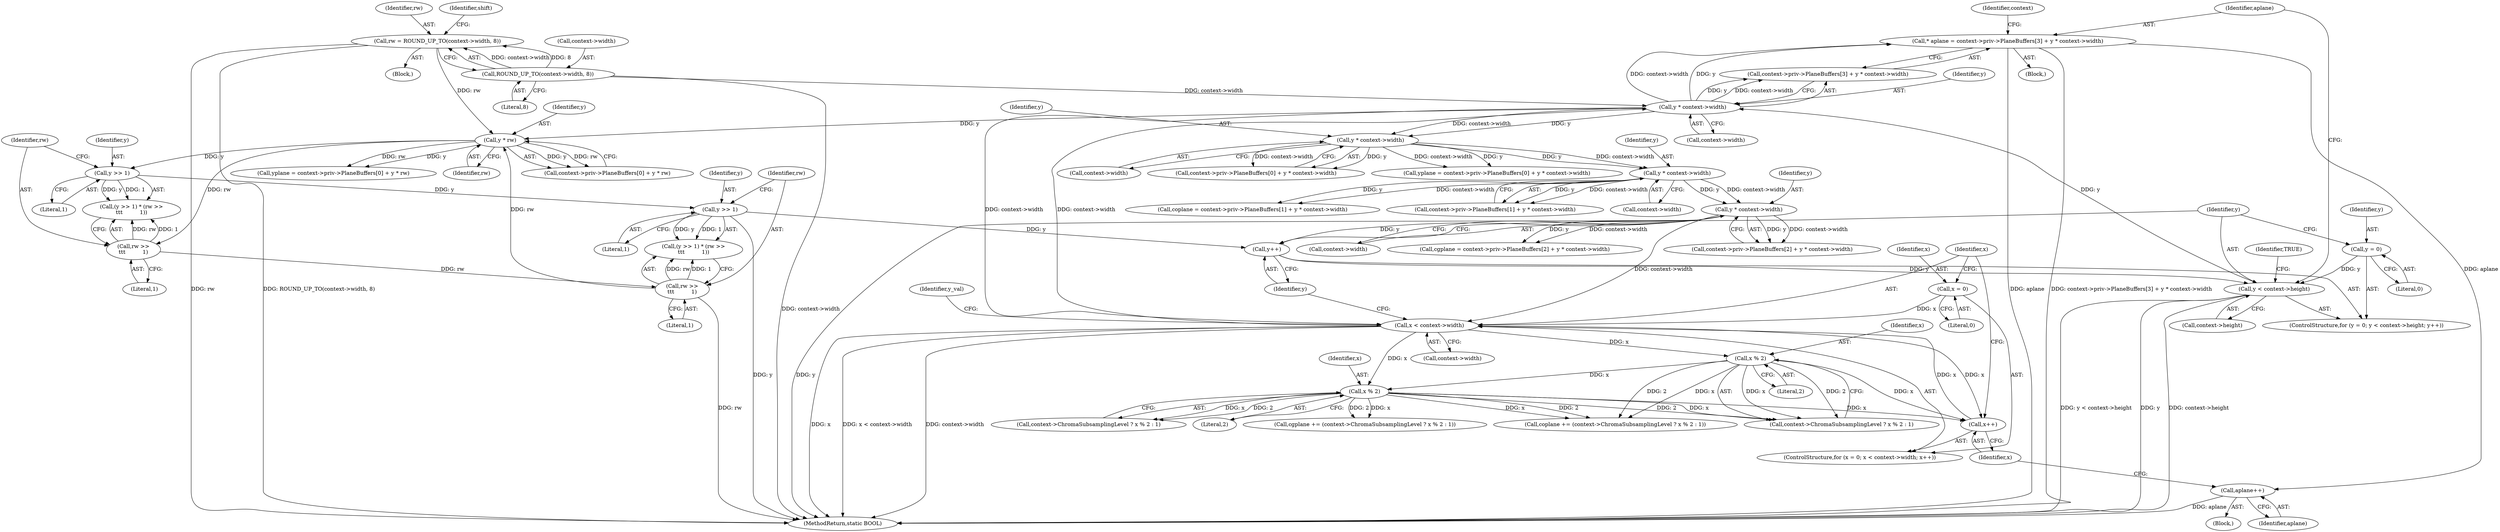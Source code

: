 digraph "0_FreeRDP_d1112c279bd1a327e8e4d0b5f371458bf2579659@pointer" {
"1000165" [label="(Call,* aplane = context->priv->PlaneBuffers[3] + y * context->width)"];
"1000175" [label="(Call,y * context->width)"];
"1000153" [label="(Call,y < context->height)"];
"1000158" [label="(Call,y++)"];
"1000226" [label="(Call,y >> 1)"];
"1000209" [label="(Call,y >> 1)"];
"1000195" [label="(Call,y * rw)"];
"1000125" [label="(Call,rw = ROUND_UP_TO(context->width, 8))"];
"1000127" [label="(Call,ROUND_UP_TO(context->width, 8))"];
"1000229" [label="(Call,rw >>\n\t\t\t          1)"];
"1000212" [label="(Call,rw >>\n\t\t\t          1)"];
"1000274" [label="(Call,y * context->width)"];
"1000259" [label="(Call,y * context->width)"];
"1000244" [label="(Call,y * context->width)"];
"1000150" [label="(Call,y = 0)"];
"1000283" [label="(Call,x < context->width)"];
"1000288" [label="(Call,x++)"];
"1000393" [label="(Call,x % 2)"];
"1000403" [label="(Call,x % 2)"];
"1000280" [label="(Call,x = 0)"];
"1000407" [label="(Call,aplane++)"];
"1000404" [label="(Identifier,x)"];
"1000246" [label="(Call,context->width)"];
"1000175" [label="(Call,y * context->width)"];
"1000244" [label="(Call,y * context->width)"];
"1000154" [label="(Identifier,y)"];
"1000195" [label="(Call,y * rw)"];
"1000226" [label="(Call,y >> 1)"];
"1000228" [label="(Literal,1)"];
"1000259" [label="(Call,y * context->width)"];
"1000249" [label="(Call,coplane = context->priv->PlaneBuffers[1] + y * context->width)"];
"1000281" [label="(Identifier,x)"];
"1000290" [label="(Block,)"];
"1000283" [label="(Call,x < context->width)"];
"1000282" [label="(Literal,0)"];
"1000153" [label="(Call,y < context->height)"];
"1000110" [label="(Block,)"];
"1000408" [label="(Identifier,aplane)"];
"1000387" [label="(Call,coplane += (context->ChromaSubsamplingLevel ? x % 2 : 1))"];
"1000227" [label="(Identifier,y)"];
"1000155" [label="(Call,context->height)"];
"1000405" [label="(Literal,2)"];
"1000251" [label="(Call,context->priv->PlaneBuffers[1] + y * context->width)"];
"1000261" [label="(Call,context->width)"];
"1000176" [label="(Identifier,y)"];
"1000266" [label="(Call,context->priv->PlaneBuffers[2] + y * context->width)"];
"1000284" [label="(Identifier,x)"];
"1000177" [label="(Call,context->width)"];
"1000395" [label="(Literal,2)"];
"1000150" [label="(Call,y = 0)"];
"1000151" [label="(Identifier,y)"];
"1000411" [label="(MethodReturn,static BOOL)"];
"1000160" [label="(Block,)"];
"1000397" [label="(Call,cgplane += (context->ChromaSubsamplingLevel ? x % 2 : 1))"];
"1000209" [label="(Call,y >> 1)"];
"1000275" [label="(Identifier,y)"];
"1000165" [label="(Call,* aplane = context->priv->PlaneBuffers[3] + y * context->width)"];
"1000185" [label="(Call,yplane = context->priv->PlaneBuffers[0] + y * rw)"];
"1000131" [label="(Literal,8)"];
"1000260" [label="(Identifier,y)"];
"1000229" [label="(Call,rw >>\n\t\t\t          1)"];
"1000133" [label="(Identifier,shift)"];
"1000280" [label="(Call,x = 0)"];
"1000274" [label="(Call,y * context->width)"];
"1000230" [label="(Identifier,rw)"];
"1000394" [label="(Identifier,x)"];
"1000211" [label="(Literal,1)"];
"1000197" [label="(Identifier,rw)"];
"1000407" [label="(Call,aplane++)"];
"1000149" [label="(ControlStructure,for (y = 0; y < context->height; y++))"];
"1000276" [label="(Call,context->width)"];
"1000187" [label="(Call,context->priv->PlaneBuffers[0] + y * rw)"];
"1000128" [label="(Call,context->width)"];
"1000152" [label="(Literal,0)"];
"1000126" [label="(Identifier,rw)"];
"1000196" [label="(Identifier,y)"];
"1000225" [label="(Call,(y >> 1) * (rw >>\n\t\t\t          1))"];
"1000125" [label="(Call,rw = ROUND_UP_TO(context->width, 8))"];
"1000158" [label="(Call,y++)"];
"1000231" [label="(Literal,1)"];
"1000212" [label="(Call,rw >>\n\t\t\t          1)"];
"1000214" [label="(Literal,1)"];
"1000167" [label="(Call,context->priv->PlaneBuffers[3] + y * context->width)"];
"1000127" [label="(Call,ROUND_UP_TO(context->width, 8))"];
"1000236" [label="(Call,context->priv->PlaneBuffers[0] + y * context->width)"];
"1000234" [label="(Call,yplane = context->priv->PlaneBuffers[0] + y * context->width)"];
"1000285" [label="(Call,context->width)"];
"1000393" [label="(Call,x % 2)"];
"1000399" [label="(Call,context->ChromaSubsamplingLevel ? x % 2 : 1)"];
"1000288" [label="(Call,x++)"];
"1000289" [label="(Identifier,x)"];
"1000403" [label="(Call,x % 2)"];
"1000410" [label="(Identifier,TRUE)"];
"1000264" [label="(Call,cgplane = context->priv->PlaneBuffers[2] + y * context->width)"];
"1000166" [label="(Identifier,aplane)"];
"1000159" [label="(Identifier,y)"];
"1000245" [label="(Identifier,y)"];
"1000279" [label="(ControlStructure,for (x = 0; x < context->width; x++))"];
"1000389" [label="(Call,context->ChromaSubsamplingLevel ? x % 2 : 1)"];
"1000208" [label="(Call,(y >> 1) * (rw >>\n\t\t\t          1))"];
"1000182" [label="(Identifier,context)"];
"1000213" [label="(Identifier,rw)"];
"1000210" [label="(Identifier,y)"];
"1000293" [label="(Identifier,y_val)"];
"1000165" -> "1000160"  [label="AST: "];
"1000165" -> "1000167"  [label="CFG: "];
"1000166" -> "1000165"  [label="AST: "];
"1000167" -> "1000165"  [label="AST: "];
"1000182" -> "1000165"  [label="CFG: "];
"1000165" -> "1000411"  [label="DDG: aplane"];
"1000165" -> "1000411"  [label="DDG: context->priv->PlaneBuffers[3] + y * context->width"];
"1000175" -> "1000165"  [label="DDG: y"];
"1000175" -> "1000165"  [label="DDG: context->width"];
"1000165" -> "1000407"  [label="DDG: aplane"];
"1000175" -> "1000167"  [label="AST: "];
"1000175" -> "1000177"  [label="CFG: "];
"1000176" -> "1000175"  [label="AST: "];
"1000177" -> "1000175"  [label="AST: "];
"1000167" -> "1000175"  [label="CFG: "];
"1000175" -> "1000167"  [label="DDG: y"];
"1000175" -> "1000167"  [label="DDG: context->width"];
"1000153" -> "1000175"  [label="DDG: y"];
"1000283" -> "1000175"  [label="DDG: context->width"];
"1000127" -> "1000175"  [label="DDG: context->width"];
"1000175" -> "1000195"  [label="DDG: y"];
"1000175" -> "1000244"  [label="DDG: y"];
"1000175" -> "1000244"  [label="DDG: context->width"];
"1000175" -> "1000283"  [label="DDG: context->width"];
"1000153" -> "1000149"  [label="AST: "];
"1000153" -> "1000155"  [label="CFG: "];
"1000154" -> "1000153"  [label="AST: "];
"1000155" -> "1000153"  [label="AST: "];
"1000166" -> "1000153"  [label="CFG: "];
"1000410" -> "1000153"  [label="CFG: "];
"1000153" -> "1000411"  [label="DDG: y"];
"1000153" -> "1000411"  [label="DDG: context->height"];
"1000153" -> "1000411"  [label="DDG: y < context->height"];
"1000158" -> "1000153"  [label="DDG: y"];
"1000150" -> "1000153"  [label="DDG: y"];
"1000158" -> "1000149"  [label="AST: "];
"1000158" -> "1000159"  [label="CFG: "];
"1000159" -> "1000158"  [label="AST: "];
"1000154" -> "1000158"  [label="CFG: "];
"1000226" -> "1000158"  [label="DDG: y"];
"1000274" -> "1000158"  [label="DDG: y"];
"1000226" -> "1000225"  [label="AST: "];
"1000226" -> "1000228"  [label="CFG: "];
"1000227" -> "1000226"  [label="AST: "];
"1000228" -> "1000226"  [label="AST: "];
"1000230" -> "1000226"  [label="CFG: "];
"1000226" -> "1000411"  [label="DDG: y"];
"1000226" -> "1000225"  [label="DDG: y"];
"1000226" -> "1000225"  [label="DDG: 1"];
"1000209" -> "1000226"  [label="DDG: y"];
"1000209" -> "1000208"  [label="AST: "];
"1000209" -> "1000211"  [label="CFG: "];
"1000210" -> "1000209"  [label="AST: "];
"1000211" -> "1000209"  [label="AST: "];
"1000213" -> "1000209"  [label="CFG: "];
"1000209" -> "1000208"  [label="DDG: y"];
"1000209" -> "1000208"  [label="DDG: 1"];
"1000195" -> "1000209"  [label="DDG: y"];
"1000195" -> "1000187"  [label="AST: "];
"1000195" -> "1000197"  [label="CFG: "];
"1000196" -> "1000195"  [label="AST: "];
"1000197" -> "1000195"  [label="AST: "];
"1000187" -> "1000195"  [label="CFG: "];
"1000195" -> "1000185"  [label="DDG: y"];
"1000195" -> "1000185"  [label="DDG: rw"];
"1000195" -> "1000187"  [label="DDG: y"];
"1000195" -> "1000187"  [label="DDG: rw"];
"1000125" -> "1000195"  [label="DDG: rw"];
"1000229" -> "1000195"  [label="DDG: rw"];
"1000195" -> "1000212"  [label="DDG: rw"];
"1000125" -> "1000110"  [label="AST: "];
"1000125" -> "1000127"  [label="CFG: "];
"1000126" -> "1000125"  [label="AST: "];
"1000127" -> "1000125"  [label="AST: "];
"1000133" -> "1000125"  [label="CFG: "];
"1000125" -> "1000411"  [label="DDG: rw"];
"1000125" -> "1000411"  [label="DDG: ROUND_UP_TO(context->width, 8)"];
"1000127" -> "1000125"  [label="DDG: context->width"];
"1000127" -> "1000125"  [label="DDG: 8"];
"1000127" -> "1000131"  [label="CFG: "];
"1000128" -> "1000127"  [label="AST: "];
"1000131" -> "1000127"  [label="AST: "];
"1000127" -> "1000411"  [label="DDG: context->width"];
"1000229" -> "1000225"  [label="AST: "];
"1000229" -> "1000231"  [label="CFG: "];
"1000230" -> "1000229"  [label="AST: "];
"1000231" -> "1000229"  [label="AST: "];
"1000225" -> "1000229"  [label="CFG: "];
"1000229" -> "1000411"  [label="DDG: rw"];
"1000229" -> "1000225"  [label="DDG: rw"];
"1000229" -> "1000225"  [label="DDG: 1"];
"1000212" -> "1000229"  [label="DDG: rw"];
"1000212" -> "1000208"  [label="AST: "];
"1000212" -> "1000214"  [label="CFG: "];
"1000213" -> "1000212"  [label="AST: "];
"1000214" -> "1000212"  [label="AST: "];
"1000208" -> "1000212"  [label="CFG: "];
"1000212" -> "1000208"  [label="DDG: rw"];
"1000212" -> "1000208"  [label="DDG: 1"];
"1000274" -> "1000266"  [label="AST: "];
"1000274" -> "1000276"  [label="CFG: "];
"1000275" -> "1000274"  [label="AST: "];
"1000276" -> "1000274"  [label="AST: "];
"1000266" -> "1000274"  [label="CFG: "];
"1000274" -> "1000411"  [label="DDG: y"];
"1000274" -> "1000264"  [label="DDG: y"];
"1000274" -> "1000264"  [label="DDG: context->width"];
"1000274" -> "1000266"  [label="DDG: y"];
"1000274" -> "1000266"  [label="DDG: context->width"];
"1000259" -> "1000274"  [label="DDG: y"];
"1000259" -> "1000274"  [label="DDG: context->width"];
"1000274" -> "1000283"  [label="DDG: context->width"];
"1000259" -> "1000251"  [label="AST: "];
"1000259" -> "1000261"  [label="CFG: "];
"1000260" -> "1000259"  [label="AST: "];
"1000261" -> "1000259"  [label="AST: "];
"1000251" -> "1000259"  [label="CFG: "];
"1000259" -> "1000249"  [label="DDG: y"];
"1000259" -> "1000249"  [label="DDG: context->width"];
"1000259" -> "1000251"  [label="DDG: y"];
"1000259" -> "1000251"  [label="DDG: context->width"];
"1000244" -> "1000259"  [label="DDG: y"];
"1000244" -> "1000259"  [label="DDG: context->width"];
"1000244" -> "1000236"  [label="AST: "];
"1000244" -> "1000246"  [label="CFG: "];
"1000245" -> "1000244"  [label="AST: "];
"1000246" -> "1000244"  [label="AST: "];
"1000236" -> "1000244"  [label="CFG: "];
"1000244" -> "1000234"  [label="DDG: y"];
"1000244" -> "1000234"  [label="DDG: context->width"];
"1000244" -> "1000236"  [label="DDG: y"];
"1000244" -> "1000236"  [label="DDG: context->width"];
"1000150" -> "1000149"  [label="AST: "];
"1000150" -> "1000152"  [label="CFG: "];
"1000151" -> "1000150"  [label="AST: "];
"1000152" -> "1000150"  [label="AST: "];
"1000154" -> "1000150"  [label="CFG: "];
"1000283" -> "1000279"  [label="AST: "];
"1000283" -> "1000285"  [label="CFG: "];
"1000284" -> "1000283"  [label="AST: "];
"1000285" -> "1000283"  [label="AST: "];
"1000293" -> "1000283"  [label="CFG: "];
"1000159" -> "1000283"  [label="CFG: "];
"1000283" -> "1000411"  [label="DDG: context->width"];
"1000283" -> "1000411"  [label="DDG: x"];
"1000283" -> "1000411"  [label="DDG: x < context->width"];
"1000288" -> "1000283"  [label="DDG: x"];
"1000280" -> "1000283"  [label="DDG: x"];
"1000283" -> "1000288"  [label="DDG: x"];
"1000283" -> "1000393"  [label="DDG: x"];
"1000283" -> "1000403"  [label="DDG: x"];
"1000288" -> "1000279"  [label="AST: "];
"1000288" -> "1000289"  [label="CFG: "];
"1000289" -> "1000288"  [label="AST: "];
"1000284" -> "1000288"  [label="CFG: "];
"1000393" -> "1000288"  [label="DDG: x"];
"1000403" -> "1000288"  [label="DDG: x"];
"1000393" -> "1000389"  [label="AST: "];
"1000393" -> "1000395"  [label="CFG: "];
"1000394" -> "1000393"  [label="AST: "];
"1000395" -> "1000393"  [label="AST: "];
"1000389" -> "1000393"  [label="CFG: "];
"1000393" -> "1000387"  [label="DDG: x"];
"1000393" -> "1000387"  [label="DDG: 2"];
"1000393" -> "1000389"  [label="DDG: x"];
"1000393" -> "1000389"  [label="DDG: 2"];
"1000393" -> "1000403"  [label="DDG: x"];
"1000403" -> "1000399"  [label="AST: "];
"1000403" -> "1000405"  [label="CFG: "];
"1000404" -> "1000403"  [label="AST: "];
"1000405" -> "1000403"  [label="AST: "];
"1000399" -> "1000403"  [label="CFG: "];
"1000403" -> "1000387"  [label="DDG: x"];
"1000403" -> "1000387"  [label="DDG: 2"];
"1000403" -> "1000389"  [label="DDG: x"];
"1000403" -> "1000389"  [label="DDG: 2"];
"1000403" -> "1000397"  [label="DDG: x"];
"1000403" -> "1000397"  [label="DDG: 2"];
"1000403" -> "1000399"  [label="DDG: x"];
"1000403" -> "1000399"  [label="DDG: 2"];
"1000280" -> "1000279"  [label="AST: "];
"1000280" -> "1000282"  [label="CFG: "];
"1000281" -> "1000280"  [label="AST: "];
"1000282" -> "1000280"  [label="AST: "];
"1000284" -> "1000280"  [label="CFG: "];
"1000407" -> "1000290"  [label="AST: "];
"1000407" -> "1000408"  [label="CFG: "];
"1000408" -> "1000407"  [label="AST: "];
"1000289" -> "1000407"  [label="CFG: "];
"1000407" -> "1000411"  [label="DDG: aplane"];
}
